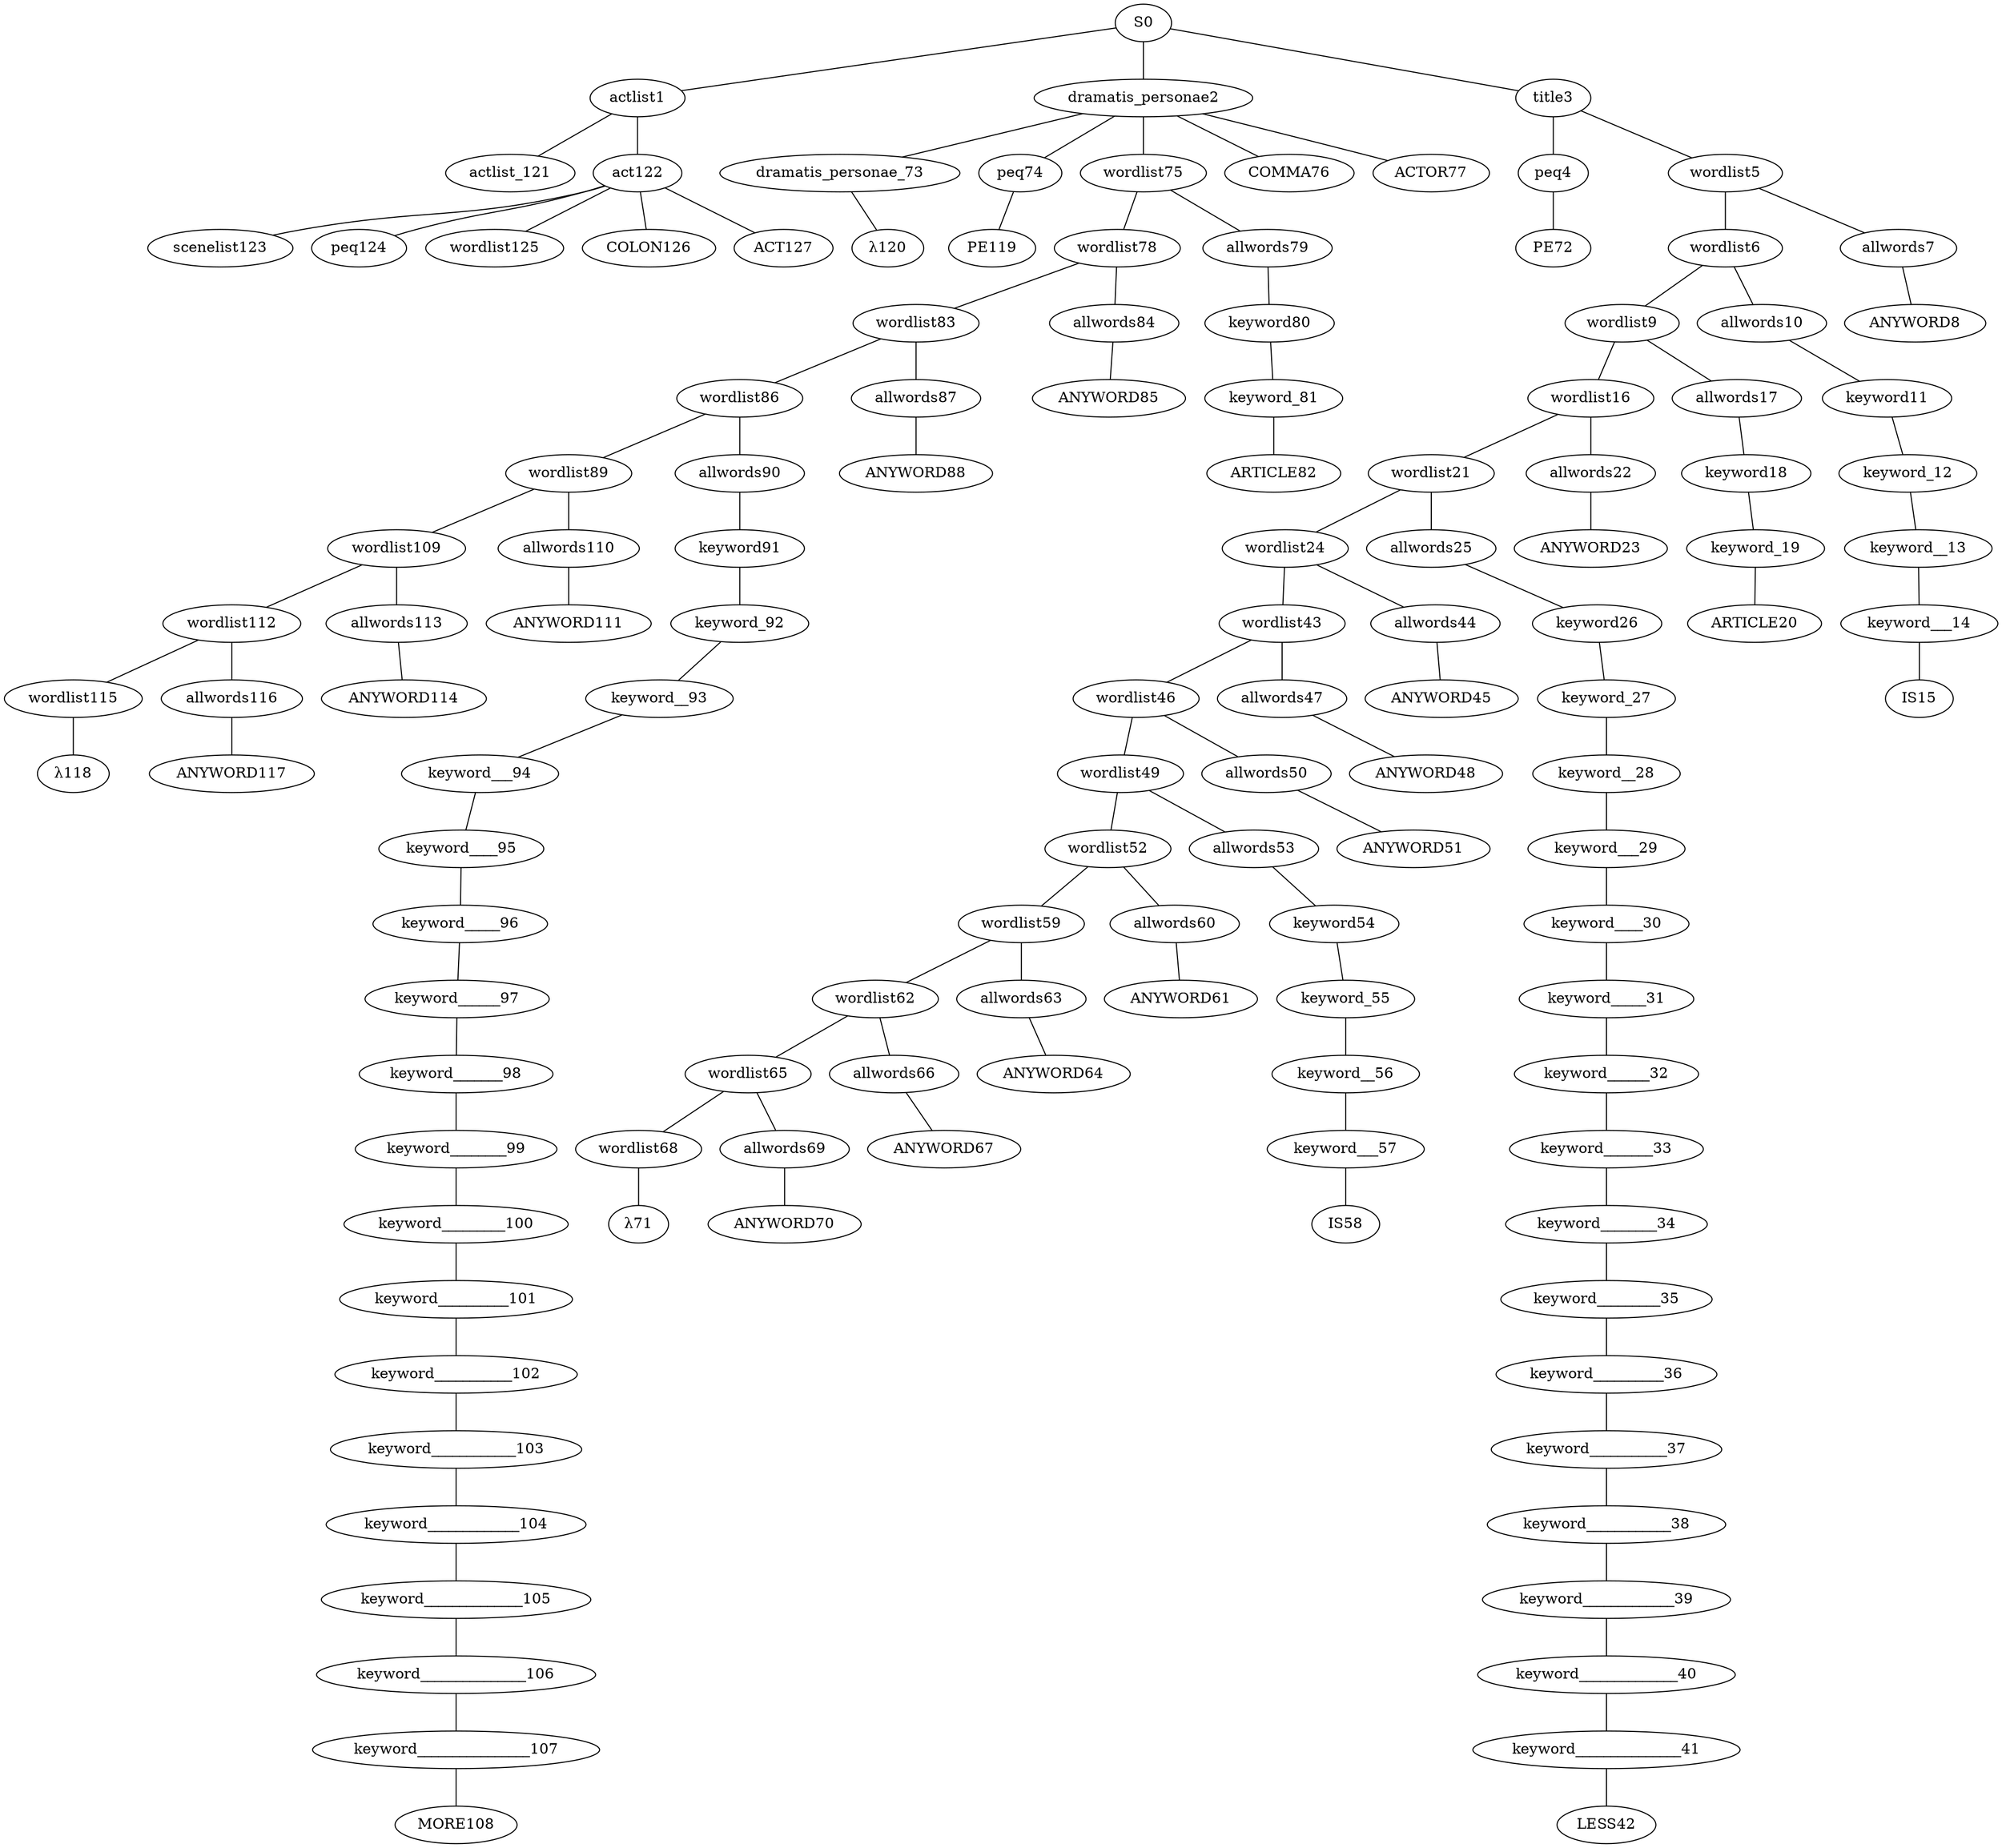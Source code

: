 strict graph {
	S0 -- actlist1
	S0 -- dramatis_personae2
	S0 -- title3

	title3 -- peq4
	title3 -- wordlist5

	wordlist5 -- wordlist6
	wordlist5 -- allwords7

	allwords7 -- ANYWORD8


	wordlist6 -- wordlist9
	wordlist6 -- allwords10

	allwords10 -- keyword11

	keyword11 -- keyword_12

	keyword_12 -- keyword__13

	keyword__13 -- keyword___14

	keyword___14 -- IS15


	wordlist9 -- wordlist16
	wordlist9 -- allwords17

	allwords17 -- keyword18

	keyword18 -- keyword_19

	keyword_19 -- ARTICLE20


	wordlist16 -- wordlist21
	wordlist16 -- allwords22

	allwords22 -- ANYWORD23


	wordlist21 -- wordlist24
	wordlist21 -- allwords25

	allwords25 -- keyword26

	keyword26 -- keyword_27

	keyword_27 -- keyword__28

	keyword__28 -- keyword___29

	keyword___29 -- keyword____30

	keyword____30 -- keyword_____31

	keyword_____31 -- keyword______32

	keyword______32 -- keyword_______33

	keyword_______33 -- keyword________34

	keyword________34 -- keyword_________35

	keyword_________35 -- keyword__________36

	keyword__________36 -- keyword___________37

	keyword___________37 -- keyword____________38

	keyword____________38 -- keyword_____________39

	keyword_____________39 -- keyword______________40

	keyword______________40 -- keyword_______________41

	keyword_______________41 -- LESS42


	wordlist24 -- wordlist43
	wordlist24 -- allwords44

	allwords44 -- ANYWORD45


	wordlist43 -- wordlist46
	wordlist43 -- allwords47

	allwords47 -- ANYWORD48


	wordlist46 -- wordlist49
	wordlist46 -- allwords50

	allwords50 -- ANYWORD51


	wordlist49 -- wordlist52
	wordlist49 -- allwords53

	allwords53 -- keyword54

	keyword54 -- keyword_55

	keyword_55 -- keyword__56

	keyword__56 -- keyword___57

	keyword___57 -- IS58


	wordlist52 -- wordlist59
	wordlist52 -- allwords60

	allwords60 -- ANYWORD61


	wordlist59 -- wordlist62
	wordlist59 -- allwords63

	allwords63 -- ANYWORD64


	wordlist62 -- wordlist65
	wordlist62 -- allwords66

	allwords66 -- ANYWORD67


	wordlist65 -- wordlist68
	wordlist65 -- allwords69

	allwords69 -- ANYWORD70


	wordlist68 -- λ71

	peq4 -- PE72


	dramatis_personae2 -- dramatis_personae_73
	dramatis_personae2 -- peq74
	dramatis_personae2 -- wordlist75
	dramatis_personae2 -- COMMA76
	dramatis_personae2 -- ACTOR77



	wordlist75 -- wordlist78
	wordlist75 -- allwords79

	allwords79 -- keyword80

	keyword80 -- keyword_81

	keyword_81 -- ARTICLE82


	wordlist78 -- wordlist83
	wordlist78 -- allwords84

	allwords84 -- ANYWORD85


	wordlist83 -- wordlist86
	wordlist83 -- allwords87

	allwords87 -- ANYWORD88


	wordlist86 -- wordlist89
	wordlist86 -- allwords90

	allwords90 -- keyword91

	keyword91 -- keyword_92

	keyword_92 -- keyword__93

	keyword__93 -- keyword___94

	keyword___94 -- keyword____95

	keyword____95 -- keyword_____96

	keyword_____96 -- keyword______97

	keyword______97 -- keyword_______98

	keyword_______98 -- keyword________99

	keyword________99 -- keyword_________100

	keyword_________100 -- keyword__________101

	keyword__________101 -- keyword___________102

	keyword___________102 -- keyword____________103

	keyword____________103 -- keyword_____________104

	keyword_____________104 -- keyword______________105

	keyword______________105 -- keyword_______________106

	keyword_______________106 -- keyword________________107

	keyword________________107 -- MORE108


	wordlist89 -- wordlist109
	wordlist89 -- allwords110

	allwords110 -- ANYWORD111


	wordlist109 -- wordlist112
	wordlist109 -- allwords113

	allwords113 -- ANYWORD114


	wordlist112 -- wordlist115
	wordlist112 -- allwords116

	allwords116 -- ANYWORD117


	wordlist115 -- λ118

	peq74 -- PE119


	dramatis_personae_73 -- λ120

	actlist1 -- actlist_121
	actlist1 -- act122

	act122 -- scenelist123
	act122 -- peq124
	act122 -- wordlist125
	act122 -- COLON126
	act122 -- ACT127



}